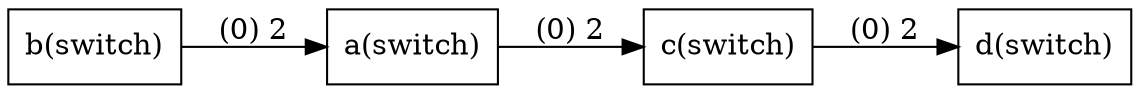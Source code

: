 digraph G{
rankdir=LR;
node [shape=record];

b [label="b(switch)"];
a [label="a(switch)"];
b->a[label="(0) 2"];
a [label="a(switch)"];
c [label="c(switch)"];
a->c[label="(0) 2"];
c [label="c(switch)"];
d [label="d(switch)"];
c->d[label="(0) 2"];

}